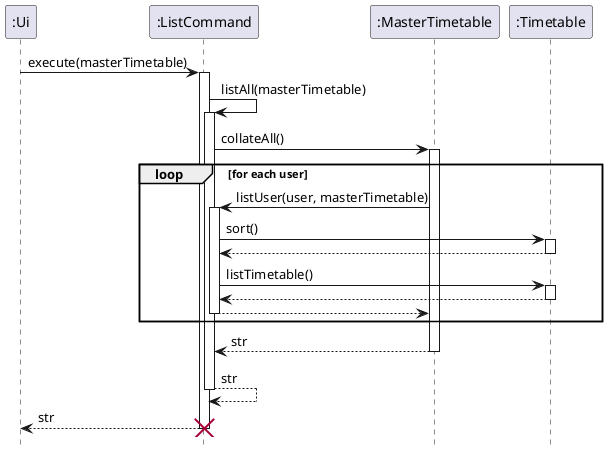 @startuml
hide footbox

":Ui" -> ":ListCommand" ++: execute(masterTimetable)
":ListCommand" -> ":ListCommand"++: listAll(masterTimetable)
":ListCommand" -> ":MasterTimetable" ++: collateAll()
loop for each user
":MasterTimetable" -> ":ListCommand" ++: listUser(user, masterTimetable)
":ListCommand" -> ":Timetable" ++: sort()
":Timetable" --> ":ListCommand" --
":ListCommand" -> ":Timetable" ++: listTimetable()
":Timetable" --> ":ListCommand" --
":ListCommand" --> ":MasterTimetable" --
end
":MasterTimetable" --> ":ListCommand" --: str
":ListCommand" --> ":ListCommand" --: str
":ListCommand" --> ":Ui" --: str
destroy ":ListCommand"
@enduml
